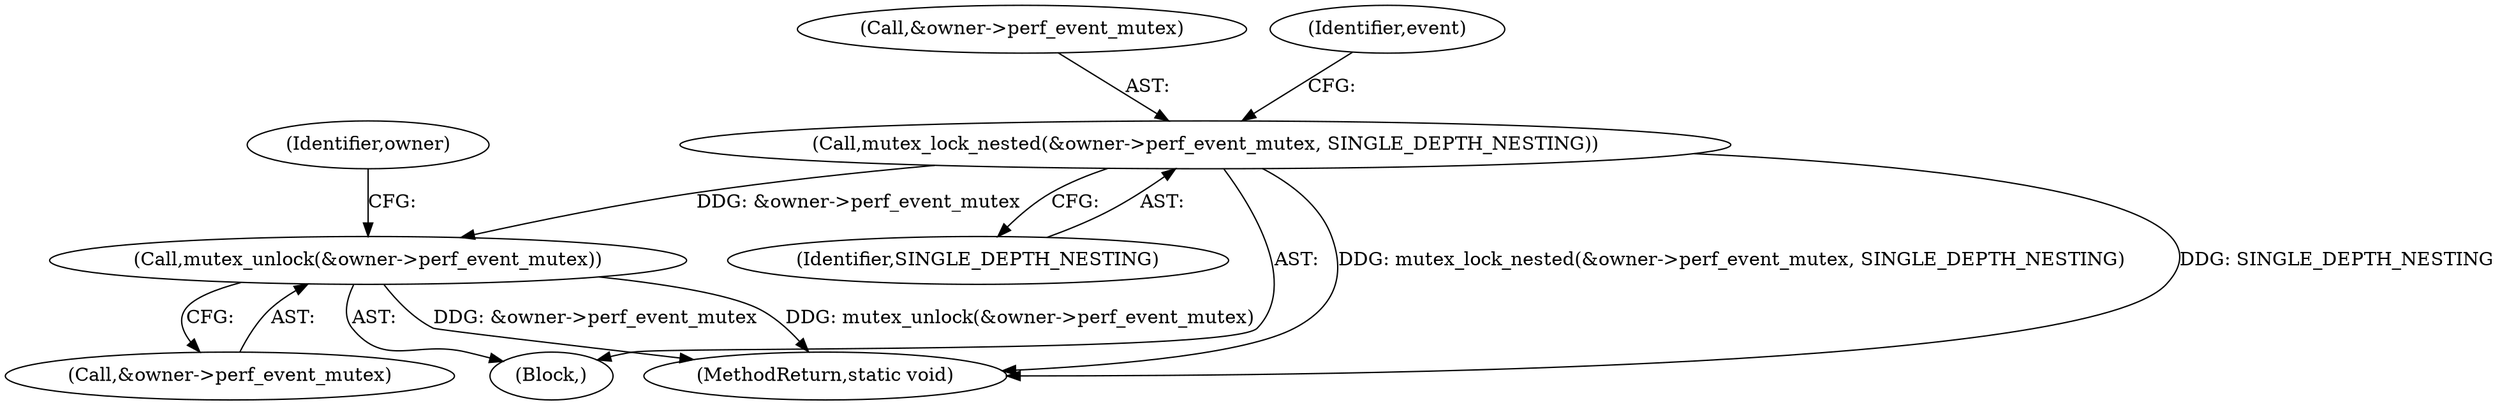 digraph "0_linux_f63a8daa5812afef4f06c962351687e1ff9ccb2b_12@API" {
"1000125" [label="(Call,mutex_lock_nested(&owner->perf_event_mutex, SINGLE_DEPTH_NESTING))"];
"1000140" [label="(Call,mutex_unlock(&owner->perf_event_mutex))"];
"1000140" [label="(Call,mutex_unlock(&owner->perf_event_mutex))"];
"1000126" [label="(Call,&owner->perf_event_mutex)"];
"1000147" [label="(MethodReturn,static void)"];
"1000146" [label="(Identifier,owner)"];
"1000133" [label="(Identifier,event)"];
"1000130" [label="(Identifier,SINGLE_DEPTH_NESTING)"];
"1000125" [label="(Call,mutex_lock_nested(&owner->perf_event_mutex, SINGLE_DEPTH_NESTING))"];
"1000141" [label="(Call,&owner->perf_event_mutex)"];
"1000124" [label="(Block,)"];
"1000125" -> "1000124"  [label="AST: "];
"1000125" -> "1000130"  [label="CFG: "];
"1000126" -> "1000125"  [label="AST: "];
"1000130" -> "1000125"  [label="AST: "];
"1000133" -> "1000125"  [label="CFG: "];
"1000125" -> "1000147"  [label="DDG: SINGLE_DEPTH_NESTING"];
"1000125" -> "1000147"  [label="DDG: mutex_lock_nested(&owner->perf_event_mutex, SINGLE_DEPTH_NESTING)"];
"1000125" -> "1000140"  [label="DDG: &owner->perf_event_mutex"];
"1000140" -> "1000124"  [label="AST: "];
"1000140" -> "1000141"  [label="CFG: "];
"1000141" -> "1000140"  [label="AST: "];
"1000146" -> "1000140"  [label="CFG: "];
"1000140" -> "1000147"  [label="DDG: &owner->perf_event_mutex"];
"1000140" -> "1000147"  [label="DDG: mutex_unlock(&owner->perf_event_mutex)"];
}
